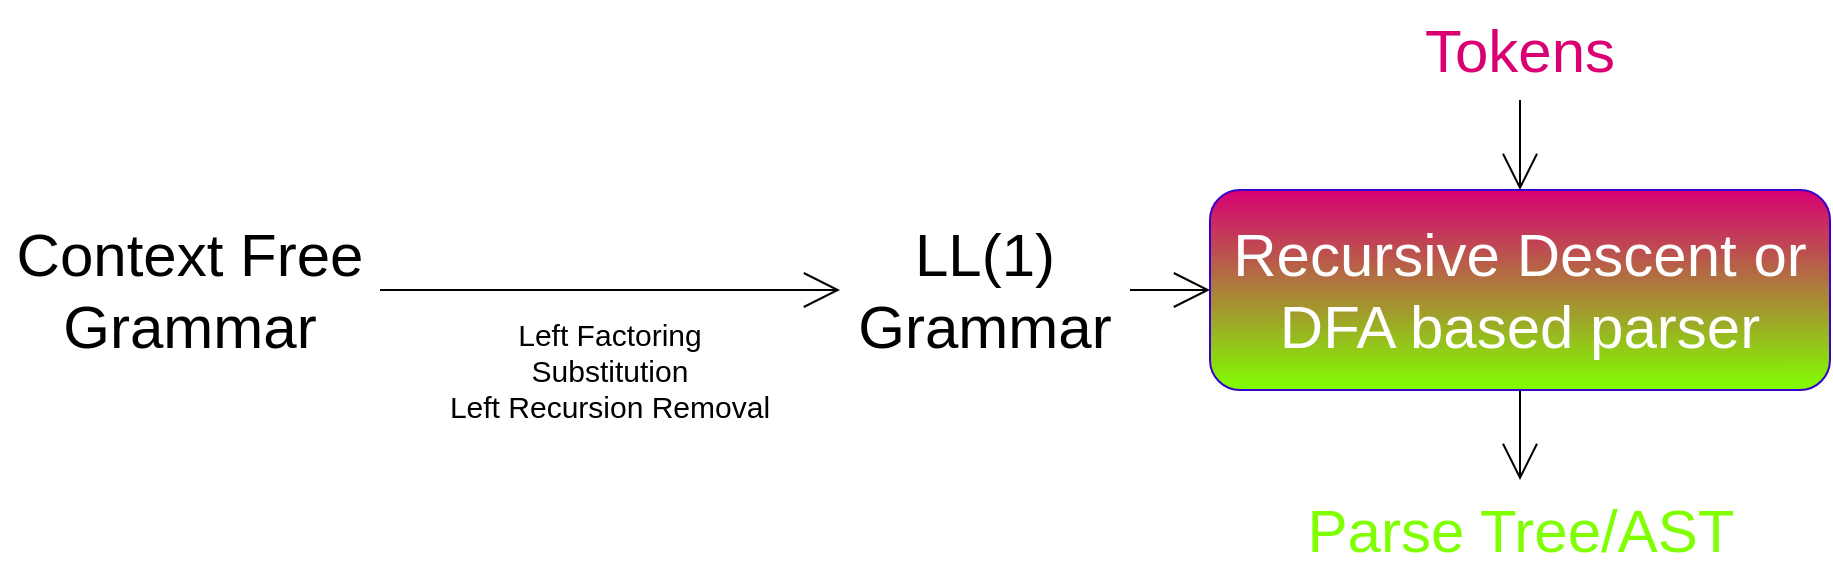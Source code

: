 <mxfile>
    <diagram id="B66Y9nA1u1WOs61TR2gW" name="Page-1">
        <mxGraphModel dx="2051" dy="1379" grid="1" gridSize="10" guides="1" tooltips="1" connect="1" arrows="1" fold="1" page="1" pageScale="1" pageWidth="850" pageHeight="1100" math="0" shadow="0">
            <root>
                <mxCell id="0"/>
                <mxCell id="1" parent="0"/>
                <mxCell id="21" style="edgeStyle=none;html=1;exitX=1;exitY=0.5;exitDx=0;exitDy=0;entryX=0;entryY=0.5;entryDx=0;entryDy=0;endSize=16;endArrow=open;endFill=0;" edge="1" parent="1" source="19" target="20">
                    <mxGeometry relative="1" as="geometry"/>
                </mxCell>
                <mxCell id="19" value="Context Free Grammar" style="text;html=1;strokeColor=none;fillColor=none;align=center;verticalAlign=middle;whiteSpace=wrap;rounded=0;fontSize=30;" vertex="1" parent="1">
                    <mxGeometry x="-70" y="410" width="190" height="70" as="geometry"/>
                </mxCell>
                <mxCell id="20" value="LL(1) Grammar" style="text;html=1;strokeColor=none;fillColor=none;align=center;verticalAlign=middle;whiteSpace=wrap;rounded=0;fontSize=30;" vertex="1" parent="1">
                    <mxGeometry x="350" y="410" width="145" height="70" as="geometry"/>
                </mxCell>
                <mxCell id="22" value="Left Factoring&lt;br style=&quot;font-size: 15px;&quot;&gt;Substitution&lt;br style=&quot;font-size: 15px;&quot;&gt;Left Recursion Removal" style="text;html=1;strokeColor=none;fillColor=none;align=center;verticalAlign=middle;whiteSpace=wrap;rounded=0;fontSize=15;" vertex="1" parent="1">
                    <mxGeometry x="120" y="450" width="230" height="70" as="geometry"/>
                </mxCell>
                <mxCell id="27" style="edgeStyle=none;html=1;exitX=0.5;exitY=1;exitDx=0;exitDy=0;entryX=0.5;entryY=0;entryDx=0;entryDy=0;fontSize=30;fontColor=#80FF00;endArrow=open;endFill=0;endSize=16;" edge="1" parent="1" source="28" target="32">
                    <mxGeometry relative="1" as="geometry"/>
                </mxCell>
                <mxCell id="28" value="Recursive Descent or DFA based parser" style="rounded=1;whiteSpace=wrap;html=1;fontSize=30;fillColor=#D80073;fontColor=#ffffff;strokeColor=#3700CC;gradientColor=#80FF00;gradientDirection=south;" vertex="1" parent="1">
                    <mxGeometry x="535" y="395" width="310" height="100" as="geometry"/>
                </mxCell>
                <mxCell id="29" style="edgeStyle=none;html=1;exitX=1;exitY=0.5;exitDx=0;exitDy=0;entryX=0;entryY=0.5;entryDx=0;entryDy=0;fontSize=30;endArrow=open;endFill=0;endSize=16;" edge="1" parent="1" target="28">
                    <mxGeometry relative="1" as="geometry">
                        <mxPoint x="495" y="445" as="sourcePoint"/>
                    </mxGeometry>
                </mxCell>
                <mxCell id="30" style="edgeStyle=none;html=1;exitX=0.5;exitY=1;exitDx=0;exitDy=0;entryX=0.5;entryY=0;entryDx=0;entryDy=0;fontSize=30;fontColor=#80FF00;endArrow=open;endFill=0;endSize=16;" edge="1" parent="1" source="31" target="28">
                    <mxGeometry relative="1" as="geometry"/>
                </mxCell>
                <mxCell id="31" value="Tokens" style="text;html=1;strokeColor=none;fillColor=none;align=center;verticalAlign=middle;whiteSpace=wrap;rounded=0;fontSize=30;fontColor=#D80073;" vertex="1" parent="1">
                    <mxGeometry x="635" y="300" width="110" height="50" as="geometry"/>
                </mxCell>
                <mxCell id="32" value="Parse Tree/AST" style="text;html=1;strokeColor=none;fillColor=none;align=center;verticalAlign=middle;whiteSpace=wrap;rounded=0;fontSize=30;fontColor=#80FF00;" vertex="1" parent="1">
                    <mxGeometry x="567.5" y="540" width="245" height="50" as="geometry"/>
                </mxCell>
            </root>
        </mxGraphModel>
    </diagram>
</mxfile>